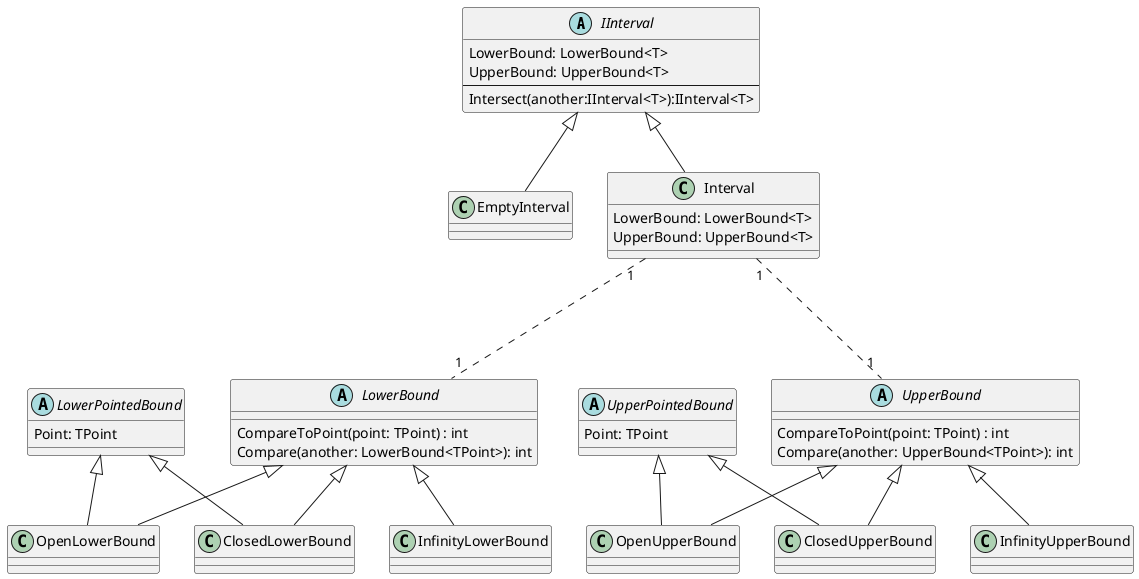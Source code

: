 @startuml

abstract IInterval {
    LowerBound: LowerBound<T>
    UpperBound: UpperBound<T>
---
Intersect(another:IInterval<T>):IInterval<T>
}

class EmptyInterval {
}

class Interval {
    LowerBound: LowerBound<T>
    UpperBound: UpperBound<T>
}

abstract LowerPointedBound {
    Point: TPoint 
}

abstract UpperPointedBound {
    Point: TPoint
}

abstract LowerBound {
    CompareToPoint(point: TPoint) : int
    Compare(another: LowerBound<TPoint>): int
}

class OpenLowerBound {
}

class ClosedLowerBound {
}

class InfinityLowerBound {
}

IInterval <|-- EmptyInterval
IInterval <|-- Interval


LowerBound <|-- OpenLowerBound
LowerPointedBound <|-- OpenLowerBound
LowerBound <|-- ClosedLowerBound
LowerPointedBound <|-- ClosedLowerBound
LowerBound <|-- InfinityLowerBound

Interval "1"..."1" LowerBound

abstract UpperBound {
    CompareToPoint(point: TPoint) : int
    Compare(another: UpperBound<TPoint>): int
}

class OpenUpperBound {
}

class ClosedUpperBound {
}

class InfinityUpperBound {
}

UpperBound <|-- OpenUpperBound
UpperPointedBound <|-- OpenUpperBound
UpperBound <|-- ClosedUpperBound
UpperPointedBound <|-- ClosedUpperBound
UpperBound <|-- InfinityUpperBound

Interval "1"..."1" UpperBound

@enduml